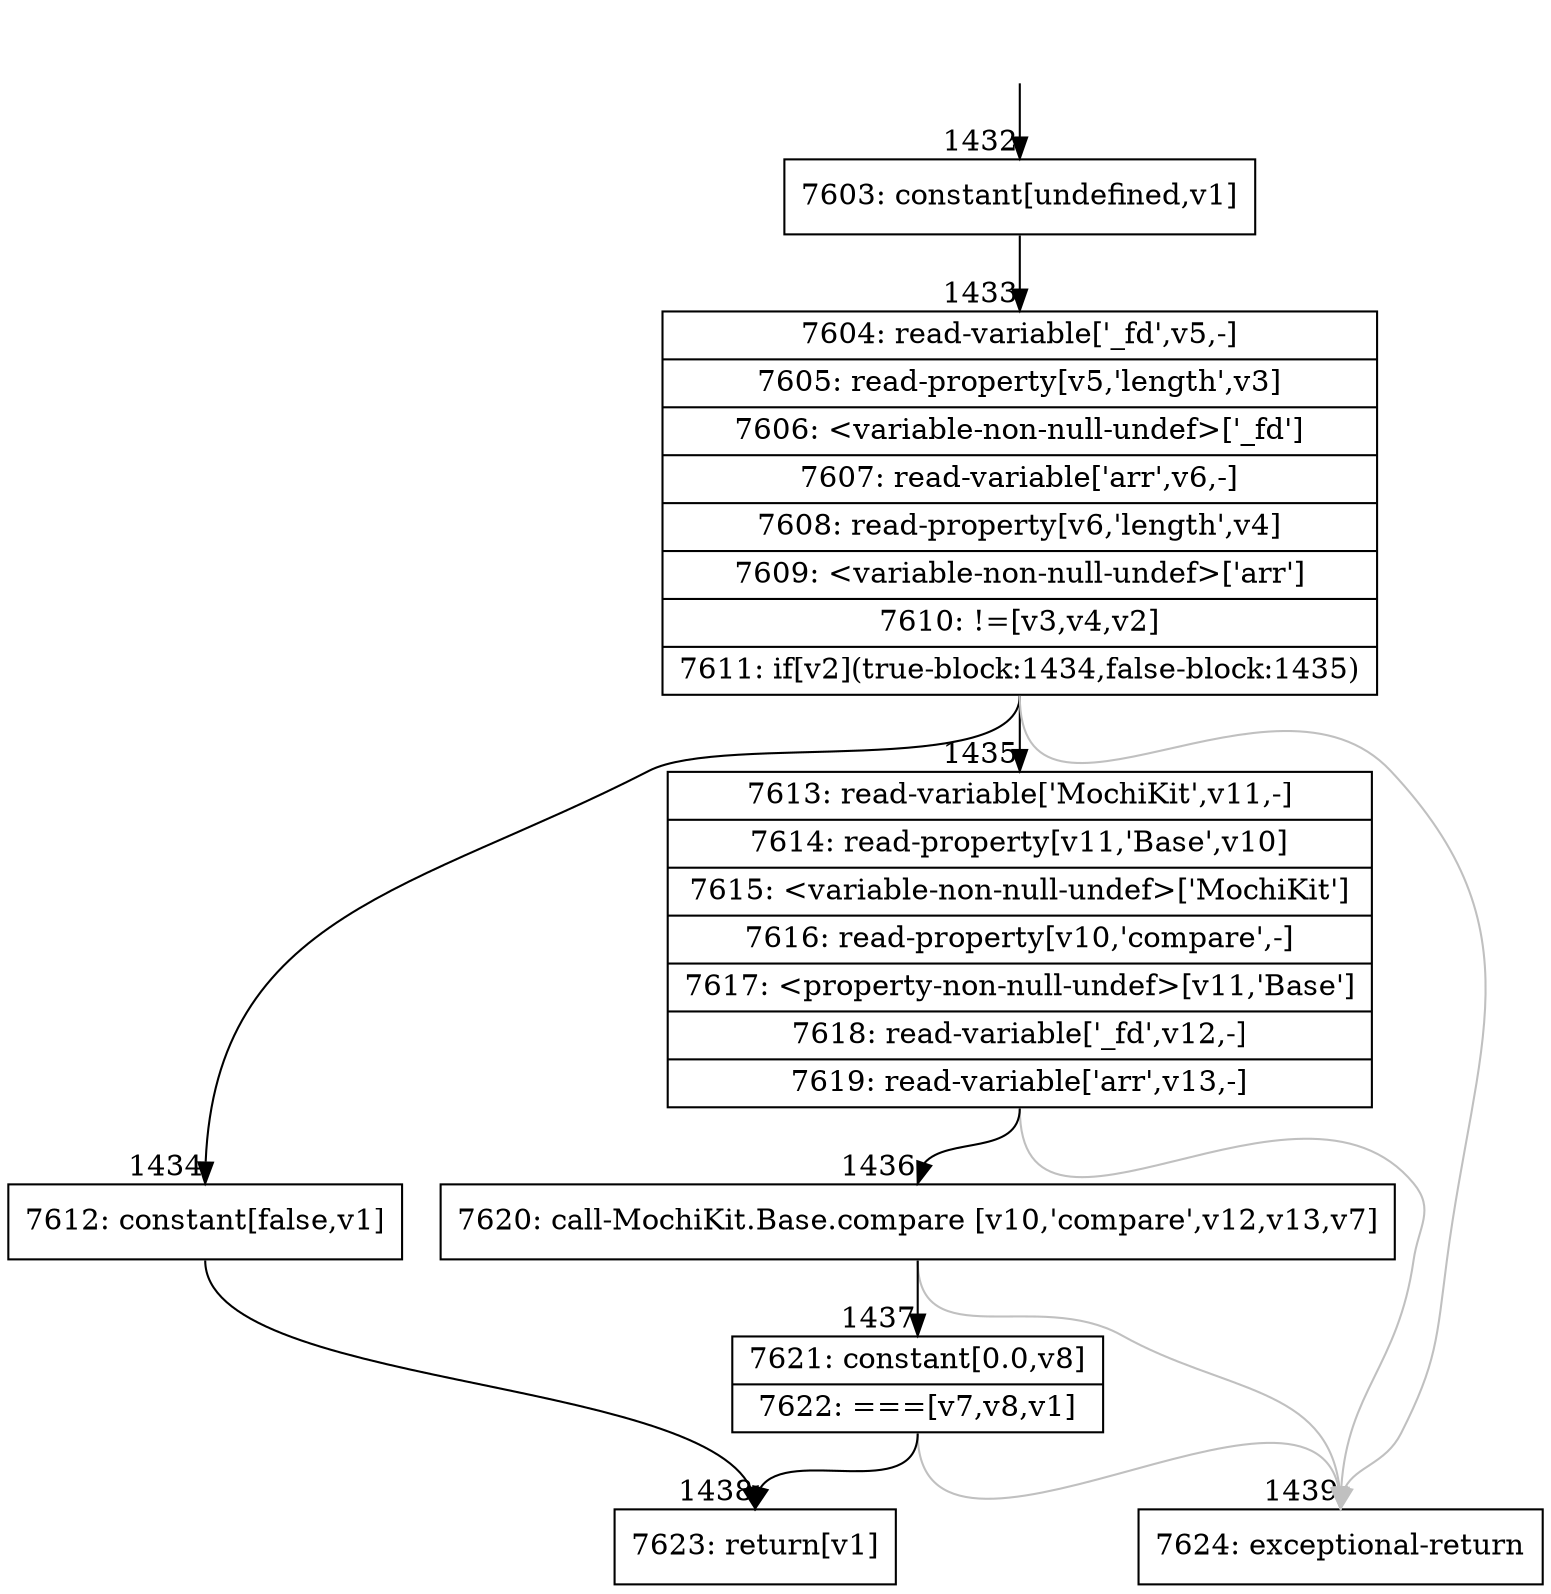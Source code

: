digraph {
rankdir="TD"
BB_entry95[shape=none,label=""];
BB_entry95 -> BB1432 [tailport=s, headport=n, headlabel="    1432"]
BB1432 [shape=record label="{7603: constant[undefined,v1]}" ] 
BB1432 -> BB1433 [tailport=s, headport=n, headlabel="      1433"]
BB1433 [shape=record label="{7604: read-variable['_fd',v5,-]|7605: read-property[v5,'length',v3]|7606: \<variable-non-null-undef\>['_fd']|7607: read-variable['arr',v6,-]|7608: read-property[v6,'length',v4]|7609: \<variable-non-null-undef\>['arr']|7610: !=[v3,v4,v2]|7611: if[v2](true-block:1434,false-block:1435)}" ] 
BB1433 -> BB1434 [tailport=s, headport=n, headlabel="      1434"]
BB1433 -> BB1435 [tailport=s, headport=n, headlabel="      1435"]
BB1433 -> BB1439 [tailport=s, headport=n, color=gray, headlabel="      1439"]
BB1434 [shape=record label="{7612: constant[false,v1]}" ] 
BB1434 -> BB1438 [tailport=s, headport=n, headlabel="      1438"]
BB1435 [shape=record label="{7613: read-variable['MochiKit',v11,-]|7614: read-property[v11,'Base',v10]|7615: \<variable-non-null-undef\>['MochiKit']|7616: read-property[v10,'compare',-]|7617: \<property-non-null-undef\>[v11,'Base']|7618: read-variable['_fd',v12,-]|7619: read-variable['arr',v13,-]}" ] 
BB1435 -> BB1436 [tailport=s, headport=n, headlabel="      1436"]
BB1435 -> BB1439 [tailport=s, headport=n, color=gray]
BB1436 [shape=record label="{7620: call-MochiKit.Base.compare [v10,'compare',v12,v13,v7]}" ] 
BB1436 -> BB1437 [tailport=s, headport=n, headlabel="      1437"]
BB1436 -> BB1439 [tailport=s, headport=n, color=gray]
BB1437 [shape=record label="{7621: constant[0.0,v8]|7622: ===[v7,v8,v1]}" ] 
BB1437 -> BB1438 [tailport=s, headport=n]
BB1437 -> BB1439 [tailport=s, headport=n, color=gray]
BB1438 [shape=record label="{7623: return[v1]}" ] 
BB1439 [shape=record label="{7624: exceptional-return}" ] 
//#$~ 789
}
